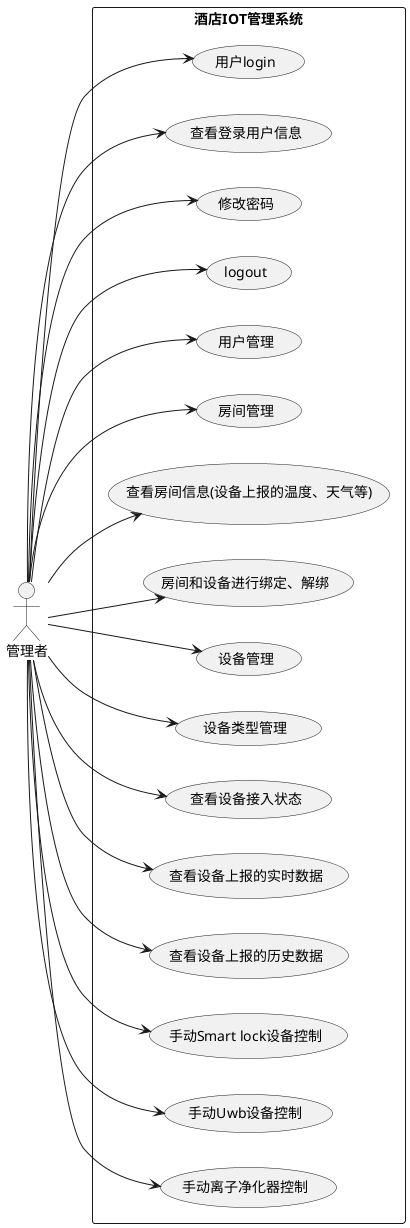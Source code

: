 @startuml 管理者用例图

' 定义角色
left to right direction
actor "管理者" as Manager

' 定义用例
rectangle "酒店IOT管理系统" {
  usecase "用户login" as UC1
  usecase "查看登录用户信息" as UC2
  usecase "修改密码" as UC3
  usecase "logout" as UC4
  usecase "用户管理" as UC5
  usecase "房间管理" as UC6
  usecase "查看房间信息(设备上报的温度、天气等)" as UC7
  usecase "房间和设备进行绑定、解绑" as UC8
  usecase "设备管理" as UC9
  usecase "设备类型管理" as UC10
  usecase "查看设备接入状态" as UC11
  usecase "查看设备上报的实时数据" as UC12
  usecase "查看设备上报的历史数据" as UC13
  usecase "手动Smart lock设备控制" as UC14
  usecase "手动Uwb设备控制" as UC15
  usecase "手动离子净化器控制" as UC16
}

' 建立关系
Manager --> UC1
Manager --> UC2
Manager --> UC3
Manager --> UC4
Manager --> UC5
Manager --> UC6
Manager --> UC7
Manager --> UC8
Manager --> UC9
Manager --> UC10
Manager --> UC11
Manager --> UC12
Manager --> UC13
Manager --> UC14
Manager --> UC15
Manager --> UC16

@enduml